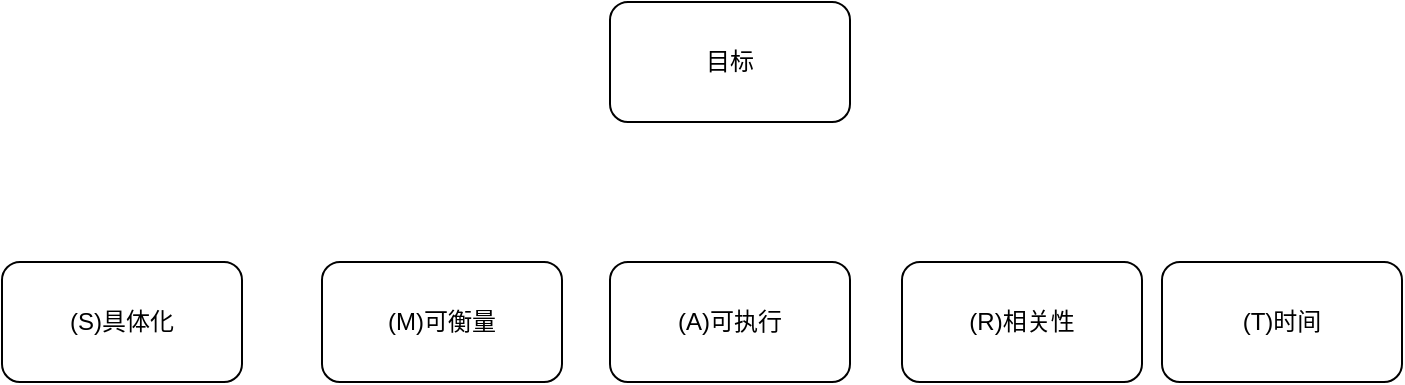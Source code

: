 <mxfile version="21.1.5" type="github">
  <diagram name="第 1 页" id="6qrMSDlKbZ6m69wZvNRE">
    <mxGraphModel dx="1430" dy="770" grid="1" gridSize="10" guides="1" tooltips="1" connect="1" arrows="1" fold="1" page="1" pageScale="1" pageWidth="827" pageHeight="1169" math="0" shadow="0">
      <root>
        <mxCell id="0" />
        <mxCell id="1" parent="0" />
        <mxCell id="q2x-8j1k-xnjjUHIe4XS-1" value="目标" style="rounded=1;whiteSpace=wrap;html=1;" vertex="1" parent="1">
          <mxGeometry x="354" y="50" width="120" height="60" as="geometry" />
        </mxCell>
        <mxCell id="q2x-8j1k-xnjjUHIe4XS-3" value="(S)具体化" style="rounded=1;whiteSpace=wrap;html=1;" vertex="1" parent="1">
          <mxGeometry x="50" y="180" width="120" height="60" as="geometry" />
        </mxCell>
        <mxCell id="q2x-8j1k-xnjjUHIe4XS-4" value="(M)可衡量" style="rounded=1;whiteSpace=wrap;html=1;" vertex="1" parent="1">
          <mxGeometry x="210" y="180" width="120" height="60" as="geometry" />
        </mxCell>
        <mxCell id="q2x-8j1k-xnjjUHIe4XS-5" value="(T)时间" style="rounded=1;whiteSpace=wrap;html=1;" vertex="1" parent="1">
          <mxGeometry x="630" y="180" width="120" height="60" as="geometry" />
        </mxCell>
        <mxCell id="q2x-8j1k-xnjjUHIe4XS-6" value="(R)相关性" style="rounded=1;whiteSpace=wrap;html=1;" vertex="1" parent="1">
          <mxGeometry x="500" y="180" width="120" height="60" as="geometry" />
        </mxCell>
        <mxCell id="q2x-8j1k-xnjjUHIe4XS-7" value="(A)可执行" style="rounded=1;whiteSpace=wrap;html=1;" vertex="1" parent="1">
          <mxGeometry x="354" y="180" width="120" height="60" as="geometry" />
        </mxCell>
      </root>
    </mxGraphModel>
  </diagram>
</mxfile>
